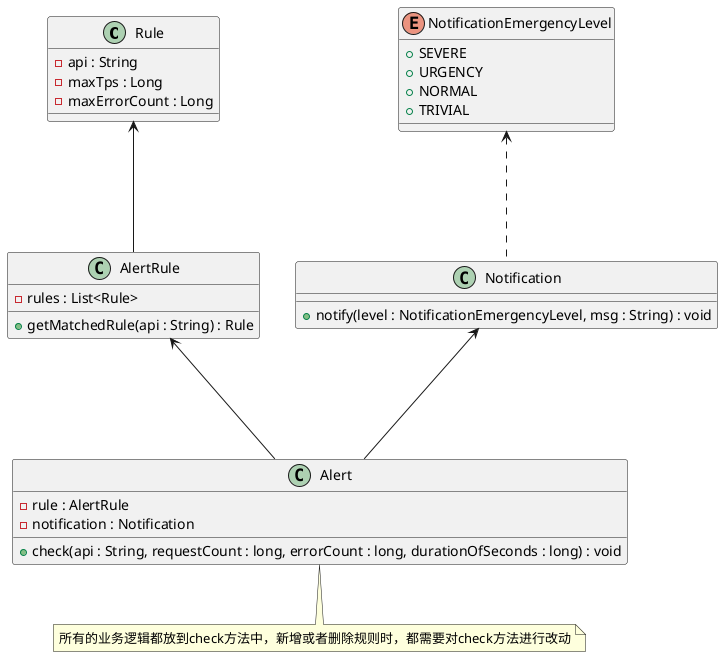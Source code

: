 @startuml
'https://plantuml.com/class-diagram
class Rule {
    - api : String
    - maxTps : Long
    - maxErrorCount : Long
}
enum NotificationEmergencyLevel {
    + SEVERE
    + URGENCY
    + NORMAL
    + TRIVIAL
}
class Notification {
    + notify(level : NotificationEmergencyLevel, msg : String) : void
}
NotificationEmergencyLevel <... Notification
class AlertRule {
    - rules : List<Rule>
    + getMatchedRule(api : String) : Rule
}
Rule <--- AlertRule
class Alert {
    - rule : AlertRule
    - notification : Notification
    + check(api : String, requestCount : long, errorCount : long, durationOfSeconds : long) : void
}
AlertRule <--- Alert
Notification <--- Alert
note bottom of Alert: 所有的业务逻辑都放到check方法中，新增或者删除规则时，都需要对check方法进行改动
@enduml